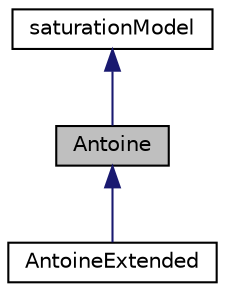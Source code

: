 digraph "Antoine"
{
  bgcolor="transparent";
  edge [fontname="Helvetica",fontsize="10",labelfontname="Helvetica",labelfontsize="10"];
  node [fontname="Helvetica",fontsize="10",shape=record];
  Node1 [label="Antoine",height=0.2,width=0.4,color="black", fillcolor="grey75", style="filled", fontcolor="black"];
  Node2 -> Node1 [dir="back",color="midnightblue",fontsize="10",style="solid",fontname="Helvetica"];
  Node2 [label="saturationModel",height=0.2,width=0.4,color="black",URL="$a02236.html"];
  Node1 -> Node3 [dir="back",color="midnightblue",fontsize="10",style="solid",fontname="Helvetica"];
  Node3 [label="AntoineExtended",height=0.2,width=0.4,color="black",URL="$a00062.html",tooltip="Extended Antoine equation for the vapour pressure. "];
}
